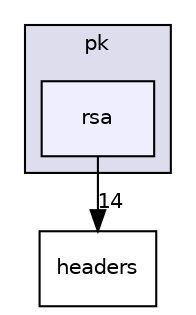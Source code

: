 digraph "M:/Office/!Doutorado/0. RepositorioSVN/HAMSTER_Prototype/branches/JINT2018/include/libtomcrypt-develop/src/pk/rsa" {
  compound=true
  node [ fontsize="10", fontname="Helvetica"];
  edge [ labelfontsize="10", labelfontname="Helvetica"];
  subgraph clusterdir_3f6436db613c03644443f92d8a4f3746 {
    graph [ bgcolor="#ddddee", pencolor="black", label="pk" fontname="Helvetica", fontsize="10", URL="dir_3f6436db613c03644443f92d8a4f3746.html"]
  dir_28d5f92748a1a51965379e2911370e3f [shape=box, label="rsa", style="filled", fillcolor="#eeeeff", pencolor="black", URL="dir_28d5f92748a1a51965379e2911370e3f.html"];
  }
  dir_a0acb8384b4122a9c7afcf2489cf4036 [shape=box label="headers" URL="dir_a0acb8384b4122a9c7afcf2489cf4036.html"];
  dir_28d5f92748a1a51965379e2911370e3f->dir_a0acb8384b4122a9c7afcf2489cf4036 [headlabel="14", labeldistance=1.5 headhref="dir_000085_000026.html"];
}
